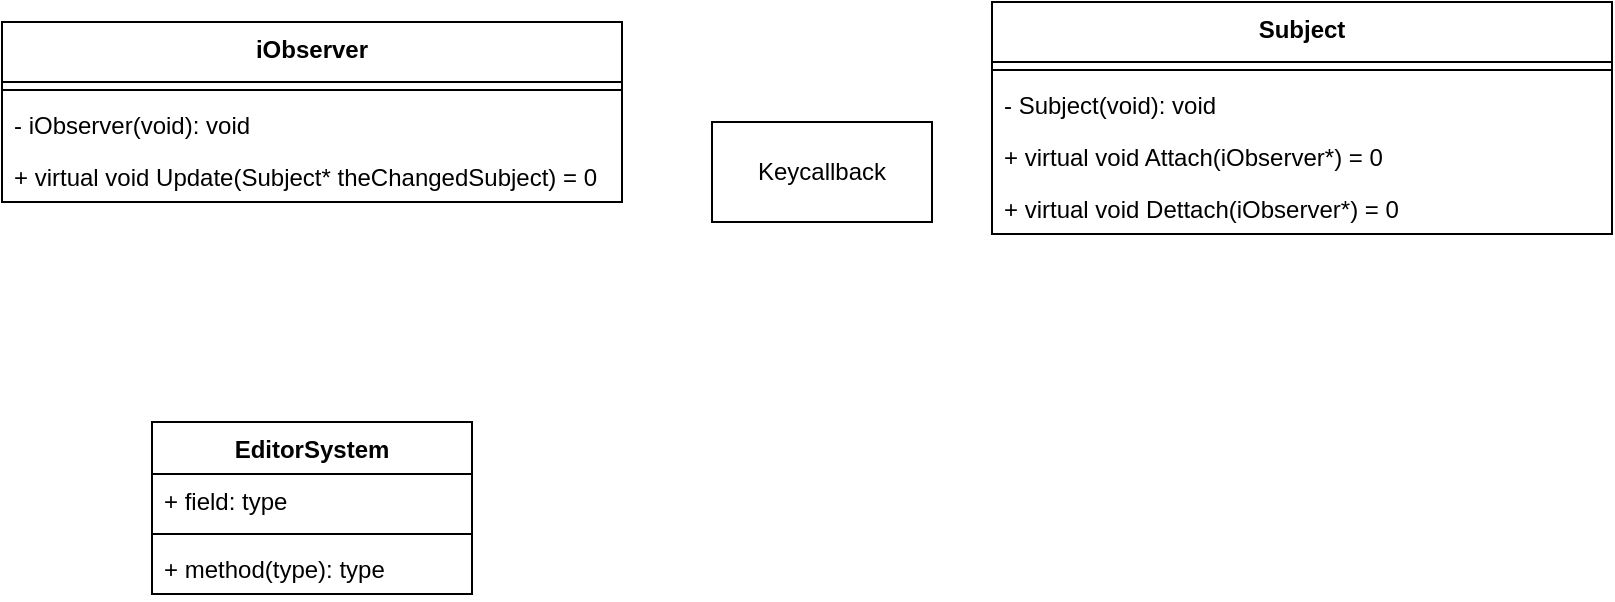<mxfile version="22.0.6" type="device">
  <diagram id="C5RBs43oDa-KdzZeNtuy" name="Page-1">
    <mxGraphModel dx="1050" dy="534" grid="1" gridSize="10" guides="1" tooltips="1" connect="1" arrows="1" fold="1" page="1" pageScale="1" pageWidth="827" pageHeight="1169" math="0" shadow="0">
      <root>
        <mxCell id="WIyWlLk6GJQsqaUBKTNV-0" />
        <mxCell id="WIyWlLk6GJQsqaUBKTNV-1" parent="WIyWlLk6GJQsqaUBKTNV-0" />
        <mxCell id="L2GJecccWO5K8QGcoT4Y-6" value="Keycallback" style="html=1;whiteSpace=wrap;" vertex="1" parent="WIyWlLk6GJQsqaUBKTNV-1">
          <mxGeometry x="360" y="330" width="110" height="50" as="geometry" />
        </mxCell>
        <mxCell id="L2GJecccWO5K8QGcoT4Y-7" value="EditorSystem" style="swimlane;fontStyle=1;align=center;verticalAlign=top;childLayout=stackLayout;horizontal=1;startSize=26;horizontalStack=0;resizeParent=1;resizeParentMax=0;resizeLast=0;collapsible=1;marginBottom=0;whiteSpace=wrap;html=1;" vertex="1" parent="WIyWlLk6GJQsqaUBKTNV-1">
          <mxGeometry x="80" y="480" width="160" height="86" as="geometry" />
        </mxCell>
        <mxCell id="L2GJecccWO5K8QGcoT4Y-8" value="+ field: type" style="text;strokeColor=none;fillColor=none;align=left;verticalAlign=top;spacingLeft=4;spacingRight=4;overflow=hidden;rotatable=0;points=[[0,0.5],[1,0.5]];portConstraint=eastwest;whiteSpace=wrap;html=1;" vertex="1" parent="L2GJecccWO5K8QGcoT4Y-7">
          <mxGeometry y="26" width="160" height="26" as="geometry" />
        </mxCell>
        <mxCell id="L2GJecccWO5K8QGcoT4Y-9" value="" style="line;strokeWidth=1;fillColor=none;align=left;verticalAlign=middle;spacingTop=-1;spacingLeft=3;spacingRight=3;rotatable=0;labelPosition=right;points=[];portConstraint=eastwest;strokeColor=inherit;" vertex="1" parent="L2GJecccWO5K8QGcoT4Y-7">
          <mxGeometry y="52" width="160" height="8" as="geometry" />
        </mxCell>
        <mxCell id="L2GJecccWO5K8QGcoT4Y-10" value="+ method(type): type" style="text;strokeColor=none;fillColor=none;align=left;verticalAlign=top;spacingLeft=4;spacingRight=4;overflow=hidden;rotatable=0;points=[[0,0.5],[1,0.5]];portConstraint=eastwest;whiteSpace=wrap;html=1;" vertex="1" parent="L2GJecccWO5K8QGcoT4Y-7">
          <mxGeometry y="60" width="160" height="26" as="geometry" />
        </mxCell>
        <mxCell id="L2GJecccWO5K8QGcoT4Y-11" value="iObserver" style="swimlane;fontStyle=1;align=center;verticalAlign=top;childLayout=stackLayout;horizontal=1;startSize=30;horizontalStack=0;resizeParent=1;resizeParentMax=0;resizeLast=0;collapsible=1;marginBottom=0;whiteSpace=wrap;html=1;" vertex="1" parent="WIyWlLk6GJQsqaUBKTNV-1">
          <mxGeometry x="5" y="280" width="310" height="90" as="geometry" />
        </mxCell>
        <mxCell id="L2GJecccWO5K8QGcoT4Y-12" value="" style="line;strokeWidth=1;fillColor=none;align=left;verticalAlign=middle;spacingTop=-1;spacingLeft=3;spacingRight=3;rotatable=0;labelPosition=right;points=[];portConstraint=eastwest;strokeColor=inherit;" vertex="1" parent="L2GJecccWO5K8QGcoT4Y-11">
          <mxGeometry y="30" width="310" height="8" as="geometry" />
        </mxCell>
        <mxCell id="L2GJecccWO5K8QGcoT4Y-14" value="- iObserver(void): void" style="text;strokeColor=none;fillColor=none;align=left;verticalAlign=top;spacingLeft=4;spacingRight=4;overflow=hidden;rotatable=0;points=[[0,0.5],[1,0.5]];portConstraint=eastwest;whiteSpace=wrap;html=1;" vertex="1" parent="L2GJecccWO5K8QGcoT4Y-11">
          <mxGeometry y="38" width="310" height="26" as="geometry" />
        </mxCell>
        <mxCell id="L2GJecccWO5K8QGcoT4Y-15" value="+ virtual void Update(Subject* theChangedSubject) = 0" style="text;strokeColor=none;fillColor=none;align=left;verticalAlign=top;spacingLeft=4;spacingRight=4;overflow=hidden;rotatable=0;points=[[0,0.5],[1,0.5]];portConstraint=eastwest;whiteSpace=wrap;html=1;" vertex="1" parent="L2GJecccWO5K8QGcoT4Y-11">
          <mxGeometry y="64" width="310" height="26" as="geometry" />
        </mxCell>
        <mxCell id="L2GJecccWO5K8QGcoT4Y-16" value="Subject" style="swimlane;fontStyle=1;align=center;verticalAlign=top;childLayout=stackLayout;horizontal=1;startSize=30;horizontalStack=0;resizeParent=1;resizeParentMax=0;resizeLast=0;collapsible=1;marginBottom=0;whiteSpace=wrap;html=1;" vertex="1" parent="WIyWlLk6GJQsqaUBKTNV-1">
          <mxGeometry x="500" y="270" width="310" height="116" as="geometry" />
        </mxCell>
        <mxCell id="L2GJecccWO5K8QGcoT4Y-17" value="" style="line;strokeWidth=1;fillColor=none;align=left;verticalAlign=middle;spacingTop=-1;spacingLeft=3;spacingRight=3;rotatable=0;labelPosition=right;points=[];portConstraint=eastwest;strokeColor=inherit;" vertex="1" parent="L2GJecccWO5K8QGcoT4Y-16">
          <mxGeometry y="30" width="310" height="8" as="geometry" />
        </mxCell>
        <mxCell id="L2GJecccWO5K8QGcoT4Y-18" value="- Subject(void): void" style="text;strokeColor=none;fillColor=none;align=left;verticalAlign=top;spacingLeft=4;spacingRight=4;overflow=hidden;rotatable=0;points=[[0,0.5],[1,0.5]];portConstraint=eastwest;whiteSpace=wrap;html=1;" vertex="1" parent="L2GJecccWO5K8QGcoT4Y-16">
          <mxGeometry y="38" width="310" height="26" as="geometry" />
        </mxCell>
        <mxCell id="L2GJecccWO5K8QGcoT4Y-19" value="+ virtual void Attach(iObserver*) = 0" style="text;strokeColor=none;fillColor=none;align=left;verticalAlign=top;spacingLeft=4;spacingRight=4;overflow=hidden;rotatable=0;points=[[0,0.5],[1,0.5]];portConstraint=eastwest;whiteSpace=wrap;html=1;" vertex="1" parent="L2GJecccWO5K8QGcoT4Y-16">
          <mxGeometry y="64" width="310" height="26" as="geometry" />
        </mxCell>
        <mxCell id="L2GJecccWO5K8QGcoT4Y-20" value="+ virtual void Dettach(iObserver*) = 0" style="text;strokeColor=none;fillColor=none;align=left;verticalAlign=top;spacingLeft=4;spacingRight=4;overflow=hidden;rotatable=0;points=[[0,0.5],[1,0.5]];portConstraint=eastwest;whiteSpace=wrap;html=1;" vertex="1" parent="L2GJecccWO5K8QGcoT4Y-16">
          <mxGeometry y="90" width="310" height="26" as="geometry" />
        </mxCell>
      </root>
    </mxGraphModel>
  </diagram>
</mxfile>
